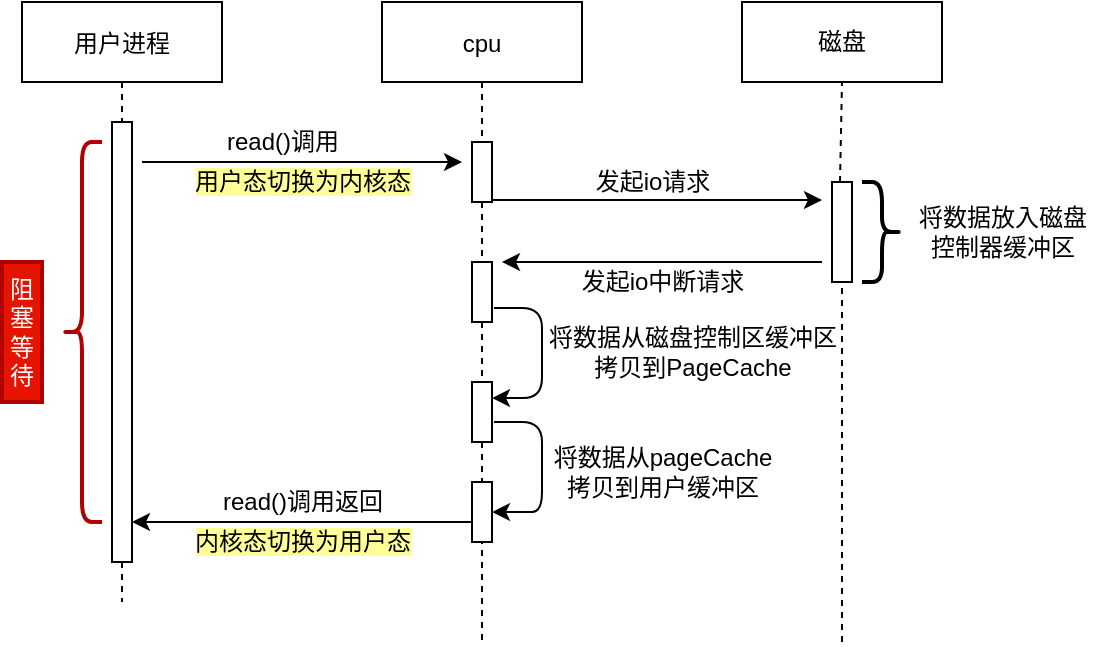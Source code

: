 <mxfile version="14.7.3" type="github">
  <diagram id="kgpKYQtTHZ0yAKxKKP6v" name="Page-1">
    <mxGraphModel dx="868" dy="450" grid="1" gridSize="10" guides="1" tooltips="1" connect="1" arrows="1" fold="1" page="1" pageScale="1" pageWidth="850" pageHeight="1100" math="0" shadow="0">
      <root>
        <mxCell id="0" />
        <mxCell id="1" parent="0" />
        <mxCell id="3nuBFxr9cyL0pnOWT2aG-1" value="用户进程" style="shape=umlLifeline;perimeter=lifelinePerimeter;container=1;collapsible=0;recursiveResize=0;rounded=0;shadow=0;strokeWidth=1;" parent="1" vertex="1">
          <mxGeometry x="120" y="80" width="100" height="300" as="geometry" />
        </mxCell>
        <mxCell id="3nuBFxr9cyL0pnOWT2aG-2" value="" style="points=[];perimeter=orthogonalPerimeter;rounded=0;shadow=0;strokeWidth=1;" parent="3nuBFxr9cyL0pnOWT2aG-1" vertex="1">
          <mxGeometry x="45" y="60" width="10" height="220" as="geometry" />
        </mxCell>
        <mxCell id="3nuBFxr9cyL0pnOWT2aG-5" value="cpu" style="shape=umlLifeline;perimeter=lifelinePerimeter;container=1;collapsible=0;recursiveResize=0;rounded=0;shadow=0;strokeWidth=1;" parent="1" vertex="1">
          <mxGeometry x="300" y="80" width="100" height="320" as="geometry" />
        </mxCell>
        <mxCell id="3nuBFxr9cyL0pnOWT2aG-6" value="" style="points=[];perimeter=orthogonalPerimeter;rounded=0;shadow=0;strokeWidth=1;" parent="3nuBFxr9cyL0pnOWT2aG-5" vertex="1">
          <mxGeometry x="45" y="70" width="10" height="30" as="geometry" />
        </mxCell>
        <mxCell id="j7_Gn6vmwmsCvOYt-O8m-1" value="磁盘" style="rounded=0;whiteSpace=wrap;html=1;" vertex="1" parent="1">
          <mxGeometry x="480" y="80" width="100" height="40" as="geometry" />
        </mxCell>
        <mxCell id="j7_Gn6vmwmsCvOYt-O8m-5" value="" style="shape=curlyBracket;whiteSpace=wrap;html=1;rounded=1;fillColor=#e51400;strokeColor=#B20000;fontColor=#ffffff;strokeWidth=2;" vertex="1" parent="1">
          <mxGeometry x="140" y="150" width="20" height="190" as="geometry" />
        </mxCell>
        <mxCell id="j7_Gn6vmwmsCvOYt-O8m-8" value="阻塞等待" style="rounded=0;whiteSpace=wrap;html=1;strokeWidth=2;fillColor=#e51400;strokeColor=#B20000;fontColor=#ffffff;" vertex="1" parent="1">
          <mxGeometry x="110" y="210" width="20" height="70" as="geometry" />
        </mxCell>
        <mxCell id="j7_Gn6vmwmsCvOYt-O8m-9" value="&lt;span style=&quot;background-color: rgb(255 , 255 , 153)&quot;&gt;用户态切换为内核态&lt;/span&gt;" style="text;html=1;align=center;verticalAlign=middle;resizable=0;points=[];autosize=1;strokeColor=none;" vertex="1" parent="1">
          <mxGeometry x="200" y="160" width="120" height="20" as="geometry" />
        </mxCell>
        <mxCell id="j7_Gn6vmwmsCvOYt-O8m-12" value="" style="endArrow=classic;html=1;" edge="1" parent="1">
          <mxGeometry width="50" height="50" relative="1" as="geometry">
            <mxPoint x="180" y="160" as="sourcePoint" />
            <mxPoint x="340" y="160" as="targetPoint" />
          </mxGeometry>
        </mxCell>
        <mxCell id="j7_Gn6vmwmsCvOYt-O8m-13" value="read()调用" style="text;html=1;align=center;verticalAlign=middle;resizable=0;points=[];autosize=1;strokeColor=none;" vertex="1" parent="1">
          <mxGeometry x="215" y="140" width="70" height="20" as="geometry" />
        </mxCell>
        <mxCell id="j7_Gn6vmwmsCvOYt-O8m-14" value="" style="points=[];perimeter=orthogonalPerimeter;rounded=0;shadow=0;strokeWidth=1;" vertex="1" parent="1">
          <mxGeometry x="345" y="320" width="10" height="30" as="geometry" />
        </mxCell>
        <mxCell id="j7_Gn6vmwmsCvOYt-O8m-15" value="" style="endArrow=classic;html=1;" edge="1" parent="1">
          <mxGeometry width="50" height="50" relative="1" as="geometry">
            <mxPoint x="345" y="340" as="sourcePoint" />
            <mxPoint x="175" y="340" as="targetPoint" />
          </mxGeometry>
        </mxCell>
        <mxCell id="j7_Gn6vmwmsCvOYt-O8m-16" value="read()调用返回" style="text;html=1;align=center;verticalAlign=middle;resizable=0;points=[];autosize=1;strokeColor=none;" vertex="1" parent="1">
          <mxGeometry x="210" y="320" width="100" height="20" as="geometry" />
        </mxCell>
        <mxCell id="j7_Gn6vmwmsCvOYt-O8m-17" value="&lt;span style=&quot;background-color: rgb(255 , 255 , 153)&quot;&gt;内核态切换为用户态&lt;/span&gt;" style="text;html=1;align=center;verticalAlign=middle;resizable=0;points=[];autosize=1;strokeColor=none;" vertex="1" parent="1">
          <mxGeometry x="200" y="340" width="120" height="20" as="geometry" />
        </mxCell>
        <mxCell id="j7_Gn6vmwmsCvOYt-O8m-18" value="" style="points=[];perimeter=orthogonalPerimeter;rounded=0;shadow=0;strokeWidth=1;" vertex="1" parent="1">
          <mxGeometry x="345" y="210" width="10" height="30" as="geometry" />
        </mxCell>
        <mxCell id="j7_Gn6vmwmsCvOYt-O8m-19" value="" style="points=[];perimeter=orthogonalPerimeter;rounded=0;shadow=0;strokeWidth=1;" vertex="1" parent="1">
          <mxGeometry x="345" y="270" width="10" height="30" as="geometry" />
        </mxCell>
        <mxCell id="j7_Gn6vmwmsCvOYt-O8m-20" value="" style="points=[];perimeter=orthogonalPerimeter;rounded=0;shadow=0;strokeWidth=1;" vertex="1" parent="1">
          <mxGeometry x="525" y="170" width="10" height="50" as="geometry" />
        </mxCell>
        <mxCell id="j7_Gn6vmwmsCvOYt-O8m-21" value="" style="shape=curlyBracket;whiteSpace=wrap;html=1;rounded=1;flipH=1;strokeWidth=2;" vertex="1" parent="1">
          <mxGeometry x="540" y="170" width="20" height="50" as="geometry" />
        </mxCell>
        <mxCell id="j7_Gn6vmwmsCvOYt-O8m-22" value="将数据放入磁盘&lt;br&gt;控制器缓冲区" style="text;html=1;align=center;verticalAlign=middle;resizable=0;points=[];autosize=1;strokeColor=none;" vertex="1" parent="1">
          <mxGeometry x="560" y="180" width="100" height="30" as="geometry" />
        </mxCell>
        <mxCell id="j7_Gn6vmwmsCvOYt-O8m-23" value="" style="endArrow=classic;html=1;" edge="1" parent="1">
          <mxGeometry width="50" height="50" relative="1" as="geometry">
            <mxPoint x="355" y="179" as="sourcePoint" />
            <mxPoint x="520" y="179" as="targetPoint" />
          </mxGeometry>
        </mxCell>
        <mxCell id="j7_Gn6vmwmsCvOYt-O8m-24" value="" style="endArrow=classic;html=1;" edge="1" parent="1">
          <mxGeometry width="50" height="50" relative="1" as="geometry">
            <mxPoint x="520" y="210" as="sourcePoint" />
            <mxPoint x="360" y="210" as="targetPoint" />
          </mxGeometry>
        </mxCell>
        <mxCell id="j7_Gn6vmwmsCvOYt-O8m-25" value="发起io请求" style="text;html=1;align=center;verticalAlign=middle;resizable=0;points=[];autosize=1;strokeColor=none;" vertex="1" parent="1">
          <mxGeometry x="400" y="160" width="70" height="20" as="geometry" />
        </mxCell>
        <mxCell id="j7_Gn6vmwmsCvOYt-O8m-26" value="发起io中断请求" style="text;html=1;align=center;verticalAlign=middle;resizable=0;points=[];autosize=1;strokeColor=none;" vertex="1" parent="1">
          <mxGeometry x="390" y="210" width="100" height="20" as="geometry" />
        </mxCell>
        <mxCell id="j7_Gn6vmwmsCvOYt-O8m-28" value="" style="endArrow=classic;html=1;entryX=1;entryY=0.267;entryDx=0;entryDy=0;entryPerimeter=0;exitX=1.1;exitY=0.767;exitDx=0;exitDy=0;exitPerimeter=0;" edge="1" parent="1" source="j7_Gn6vmwmsCvOYt-O8m-18" target="j7_Gn6vmwmsCvOYt-O8m-19">
          <mxGeometry width="50" height="50" relative="1" as="geometry">
            <mxPoint x="355" y="240" as="sourcePoint" />
            <mxPoint x="405" y="240" as="targetPoint" />
            <Array as="points">
              <mxPoint x="380" y="233" />
              <mxPoint x="380" y="278" />
            </Array>
          </mxGeometry>
        </mxCell>
        <mxCell id="j7_Gn6vmwmsCvOYt-O8m-29" value="将数据从磁盘控制区缓冲区&lt;br&gt;拷贝到PageCache&lt;br&gt;" style="text;html=1;align=center;verticalAlign=middle;resizable=0;points=[];autosize=1;strokeColor=none;" vertex="1" parent="1">
          <mxGeometry x="375" y="240" width="160" height="30" as="geometry" />
        </mxCell>
        <mxCell id="j7_Gn6vmwmsCvOYt-O8m-30" value="" style="endArrow=none;dashed=1;html=1;entryX=0.5;entryY=1;entryDx=0;entryDy=0;exitX=0.4;exitY=0;exitDx=0;exitDy=0;exitPerimeter=0;" edge="1" parent="1" source="j7_Gn6vmwmsCvOYt-O8m-20" target="j7_Gn6vmwmsCvOYt-O8m-1">
          <mxGeometry width="50" height="50" relative="1" as="geometry">
            <mxPoint x="390" y="210" as="sourcePoint" />
            <mxPoint x="440" y="160" as="targetPoint" />
          </mxGeometry>
        </mxCell>
        <mxCell id="j7_Gn6vmwmsCvOYt-O8m-32" value="" style="endArrow=none;dashed=1;html=1;entryX=0.5;entryY=1.02;entryDx=0;entryDy=0;entryPerimeter=0;" edge="1" parent="1" target="j7_Gn6vmwmsCvOYt-O8m-20">
          <mxGeometry width="50" height="50" relative="1" as="geometry">
            <mxPoint x="530" y="400" as="sourcePoint" />
            <mxPoint x="440" y="160" as="targetPoint" />
          </mxGeometry>
        </mxCell>
        <mxCell id="j7_Gn6vmwmsCvOYt-O8m-35" value="" style="endArrow=classic;html=1;entryX=1;entryY=0.267;entryDx=0;entryDy=0;entryPerimeter=0;exitX=1.1;exitY=0.767;exitDx=0;exitDy=0;exitPerimeter=0;" edge="1" parent="1">
          <mxGeometry width="50" height="50" relative="1" as="geometry">
            <mxPoint x="356" y="290.01" as="sourcePoint" />
            <mxPoint x="355" y="335.01" as="targetPoint" />
            <Array as="points">
              <mxPoint x="380" y="290" />
              <mxPoint x="380" y="335" />
              <mxPoint x="370" y="335.01" />
            </Array>
          </mxGeometry>
        </mxCell>
        <mxCell id="j7_Gn6vmwmsCvOYt-O8m-36" value="将数据从pageCache&lt;br&gt;拷贝到用户缓冲区" style="text;html=1;align=center;verticalAlign=middle;resizable=0;points=[];autosize=1;strokeColor=none;" vertex="1" parent="1">
          <mxGeometry x="380" y="300" width="120" height="30" as="geometry" />
        </mxCell>
      </root>
    </mxGraphModel>
  </diagram>
</mxfile>

